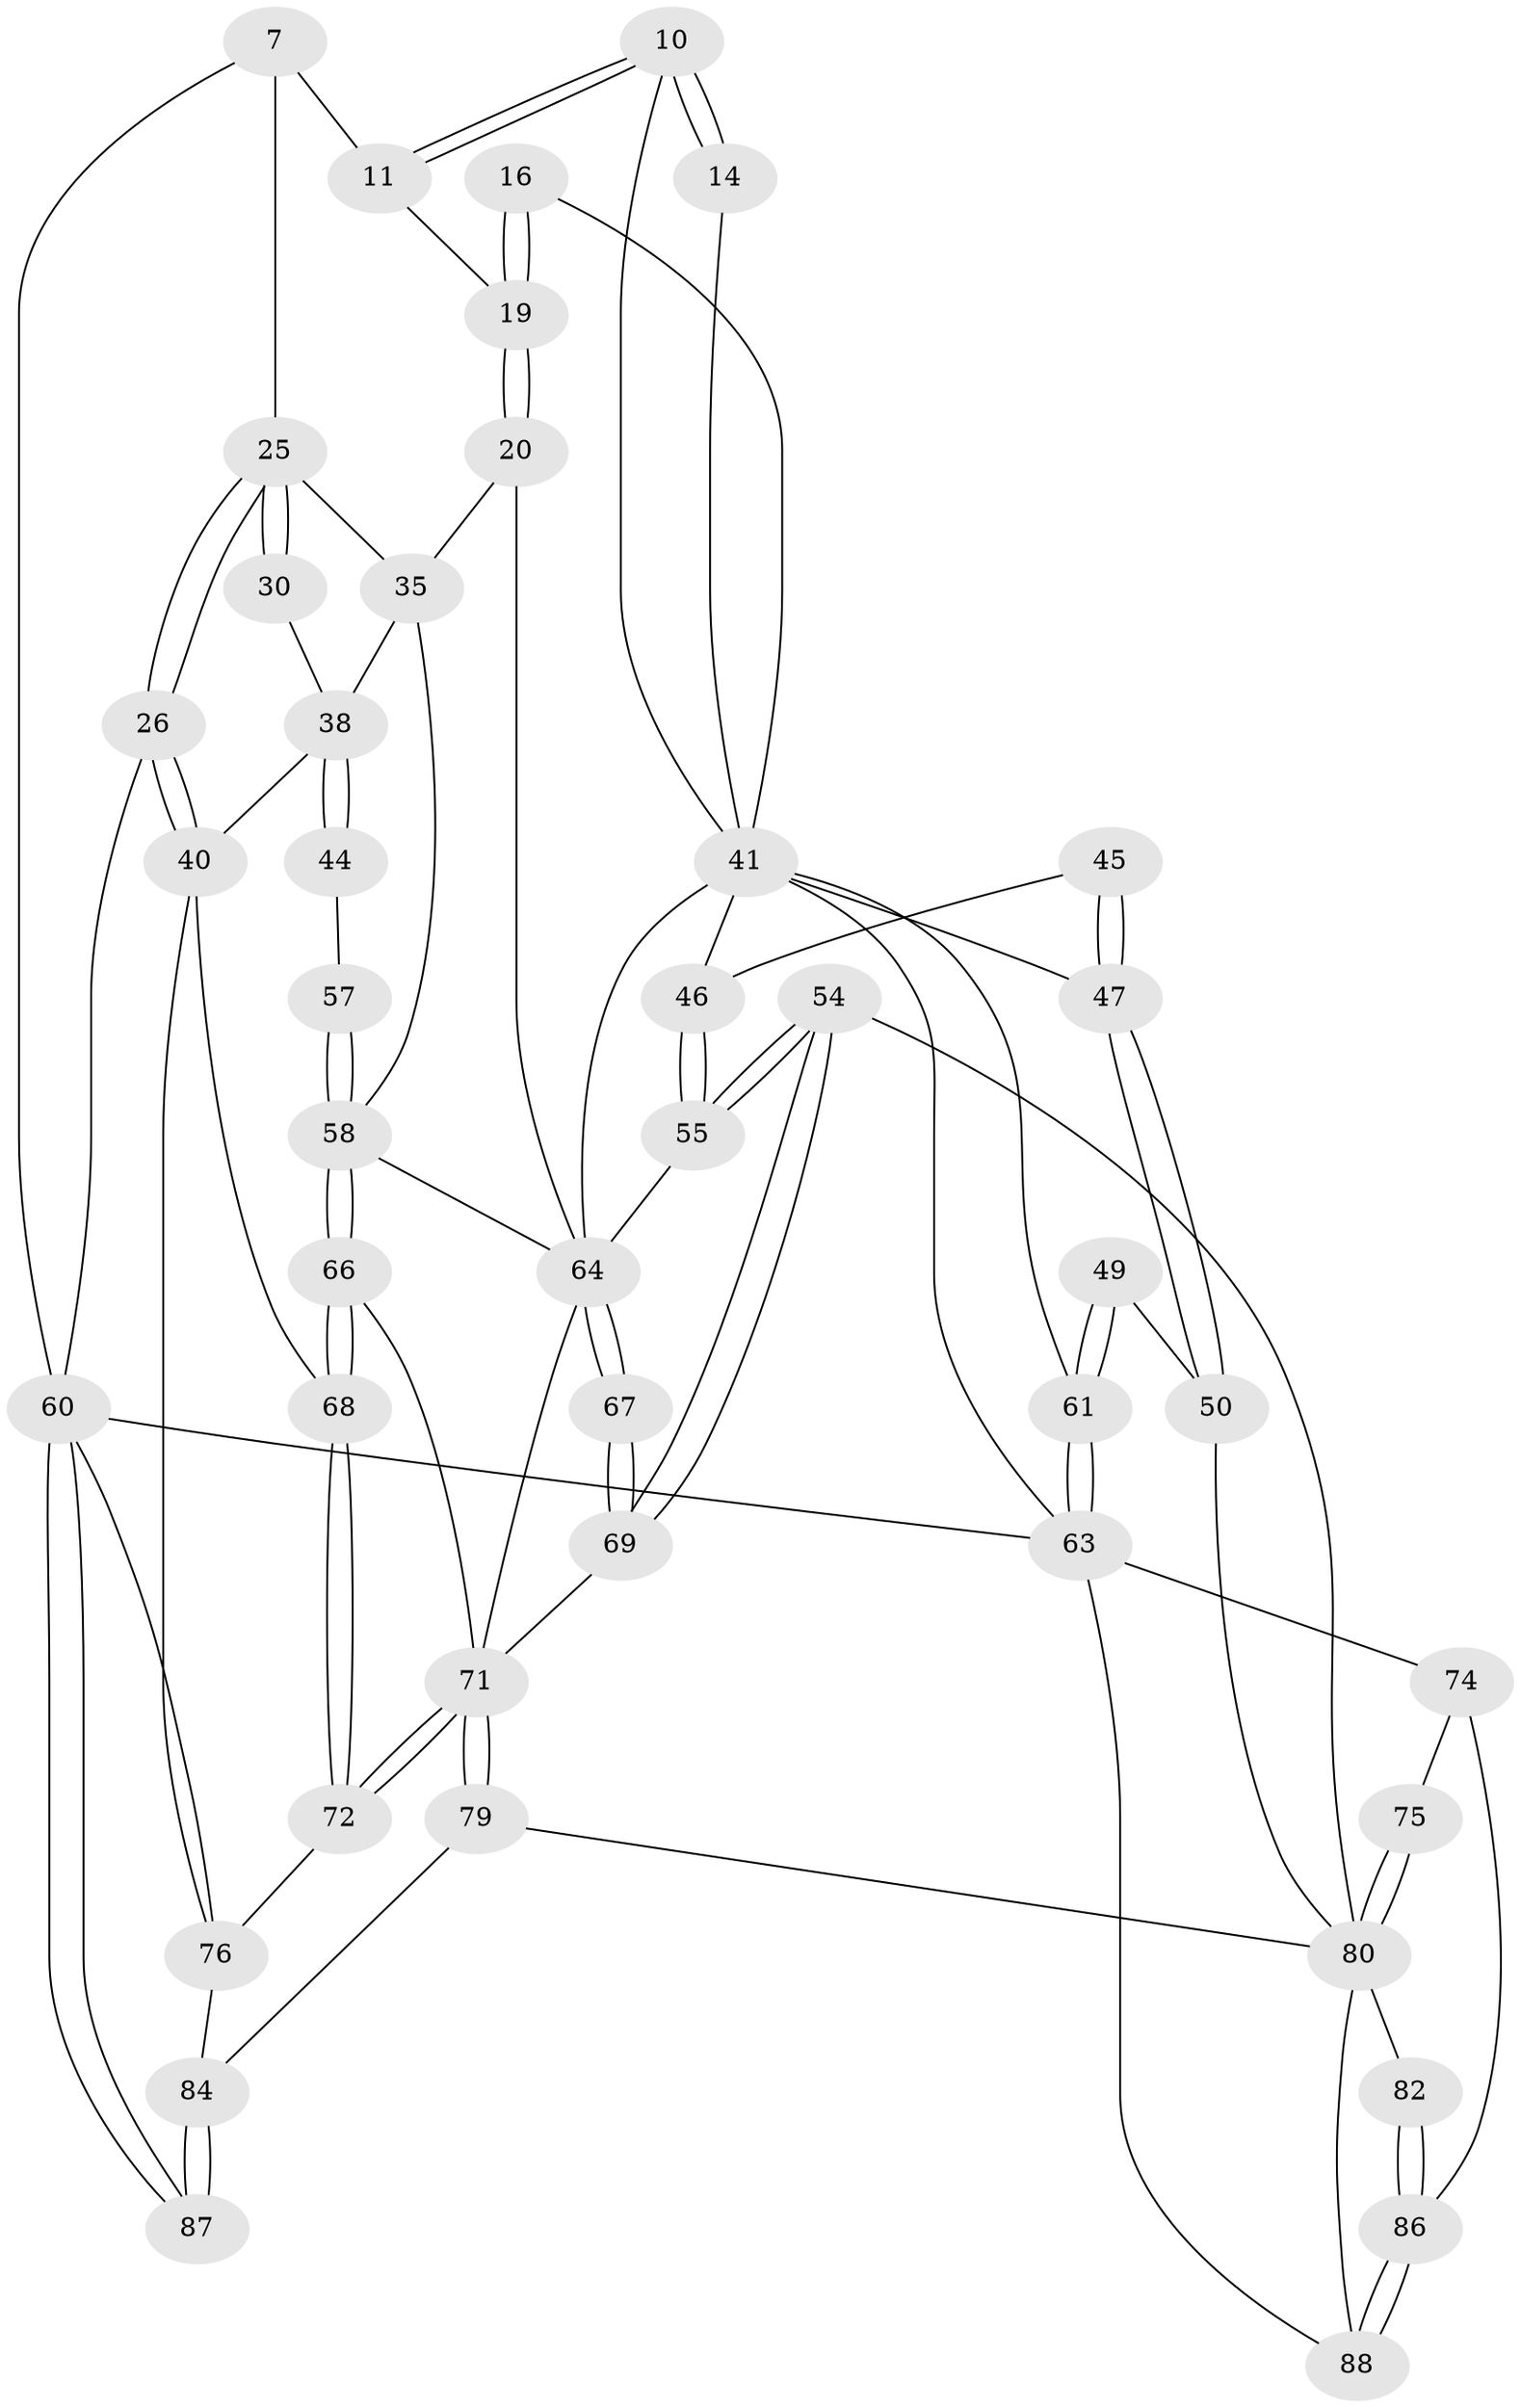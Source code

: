 // original degree distribution, {3: 0.022727272727272728, 5: 0.4318181818181818, 6: 0.26136363636363635, 4: 0.2840909090909091}
// Generated by graph-tools (version 1.1) at 2025/01/03/09/25 05:01:16]
// undirected, 44 vertices, 100 edges
graph export_dot {
graph [start="1"]
  node [color=gray90,style=filled];
  7 [pos="+0+0"];
  10 [pos="+0.5087444783776678+0.05713116720974425",super="+2"];
  11 [pos="+0.4896115471143639+0.04659480501553066",super="+9+8"];
  14 [pos="+0.5405768609201695+0.08940658201265006"];
  16 [pos="+0.4009434036693448+0.18203794616361965"];
  19 [pos="+0.3622672164452873+0.20663045634105145",super="+13+12"];
  20 [pos="+0.3616801661753437+0.25019518432104343"];
  25 [pos="+0+0.3633361497830022",super="+23+22"];
  26 [pos="+0+0.3724353171496245"];
  30 [pos="+0.06457717246079979+0.3689229716875588"];
  35 [pos="+0.2784352597587915+0.42128731012043025",super="+21"];
  38 [pos="+0+0.5748741422480934",super="+37+36"];
  40 [pos="+0+0.6199047396898424",super="+39"];
  41 [pos="+0.8902502726587265+0.448644828875982",super="+18+15+27+28"];
  44 [pos="+0.009841547943722107+0.5698740447149528"];
  45 [pos="+0.7539497863465833+0.5131328037606394"];
  46 [pos="+0.729294072617596+0.5131238919604278"];
  47 [pos="+0.8233501562061656+0.5961924994439495",super="+42+43"];
  49 [pos="+0.9121966245045947+0.6752612841928974"];
  50 [pos="+0.8748343695530932+0.6872400230508783"];
  54 [pos="+0.7586337518843785+0.7453937351539032"];
  55 [pos="+0.6461362955248715+0.6853966686502093"];
  57 [pos="+0.08700128866365196+0.5634053109381814"];
  58 [pos="+0.24458457218918253+0.6400515717278217",super="+33+34"];
  60 [pos="+0+1",super="+6"];
  61 [pos="+1+0.685696639531056",super="+51+48"];
  63 [pos="+1+0.8415217397162097",super="+62"];
  64 [pos="+0.365196366621817+0.7186312062432386",super="+56"];
  66 [pos="+0.24848596898550565+0.7239680346948906"];
  67 [pos="+0.5001498797641479+0.7766444481526747"];
  68 [pos="+0.21322938398835894+0.7603147333135372"];
  69 [pos="+0.4740187237169277+1"];
  71 [pos="+0.45699715281686765+1",super="+70"];
  72 [pos="+0.21226634007216508+0.7664232388390136"];
  74 [pos="+0.9056937444455484+0.8778730277011775",super="+73"];
  75 [pos="+0.8504963218920822+0.8588488500391229"];
  76 [pos="+0.13215504709830284+0.8679420688285232",super="+59"];
  79 [pos="+0.45559859841639844+1"];
  80 [pos="+0.8530758966538292+0.8999732301491089",super="+78+52"];
  82 [pos="+0.9161056768587081+0.9669399958684343"];
  84 [pos="+0.12970644943305376+0.8987289391268993",super="+83"];
  86 [pos="+0.9160641700388873+1",super="+85+81"];
  87 [pos="+0+1"];
  88 [pos="+0.9056346000065858+1"];
  7 -- 60;
  7 -- 25;
  7 -- 11;
  10 -- 11;
  10 -- 11;
  10 -- 14 [weight=2];
  10 -- 14;
  10 -- 41;
  11 -- 19 [weight=2];
  14 -- 41;
  16 -- 19 [weight=2];
  16 -- 19;
  16 -- 41;
  19 -- 20;
  19 -- 20;
  20 -- 64;
  20 -- 35;
  25 -- 26;
  25 -- 26;
  25 -- 30 [weight=2];
  25 -- 30;
  25 -- 35;
  26 -- 40;
  26 -- 40;
  26 -- 60;
  30 -- 38;
  35 -- 38;
  35 -- 58;
  38 -- 44 [weight=2];
  38 -- 44;
  38 -- 40;
  40 -- 76;
  40 -- 68;
  41 -- 61;
  41 -- 64 [weight=2];
  41 -- 63;
  41 -- 47 [weight=2];
  41 -- 46;
  44 -- 57;
  45 -- 46;
  45 -- 47 [weight=2];
  45 -- 47;
  46 -- 55;
  46 -- 55;
  47 -- 50;
  47 -- 50;
  49 -- 50;
  49 -- 61 [weight=2];
  49 -- 61;
  50 -- 80;
  54 -- 55;
  54 -- 55;
  54 -- 69;
  54 -- 69;
  54 -- 80;
  55 -- 64;
  57 -- 58 [weight=2];
  57 -- 58;
  58 -- 66;
  58 -- 66;
  58 -- 64;
  60 -- 87;
  60 -- 87;
  60 -- 63 [weight=2];
  60 -- 76;
  61 -- 63 [weight=2];
  61 -- 63;
  63 -- 88;
  63 -- 74;
  64 -- 67 [weight=2];
  64 -- 67;
  64 -- 71;
  66 -- 68;
  66 -- 68;
  66 -- 71;
  67 -- 69;
  67 -- 69;
  68 -- 72;
  68 -- 72;
  69 -- 71;
  71 -- 72;
  71 -- 72;
  71 -- 79;
  71 -- 79;
  72 -- 76;
  74 -- 75;
  74 -- 86 [weight=2];
  75 -- 80 [weight=2];
  75 -- 80;
  76 -- 84;
  79 -- 84;
  79 -- 80;
  80 -- 82;
  80 -- 88;
  82 -- 86 [weight=2];
  82 -- 86;
  84 -- 87 [weight=2];
  84 -- 87;
  86 -- 88;
  86 -- 88;
}
